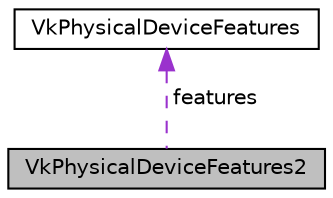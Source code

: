 digraph "VkPhysicalDeviceFeatures2"
{
 // LATEX_PDF_SIZE
  edge [fontname="Helvetica",fontsize="10",labelfontname="Helvetica",labelfontsize="10"];
  node [fontname="Helvetica",fontsize="10",shape=record];
  Node1 [label="VkPhysicalDeviceFeatures2",height=0.2,width=0.4,color="black", fillcolor="grey75", style="filled", fontcolor="black",tooltip=" "];
  Node2 -> Node1 [dir="back",color="darkorchid3",fontsize="10",style="dashed",label=" features" ];
  Node2 [label="VkPhysicalDeviceFeatures",height=0.2,width=0.4,color="black", fillcolor="white", style="filled",URL="$structVkPhysicalDeviceFeatures.html",tooltip=" "];
}
